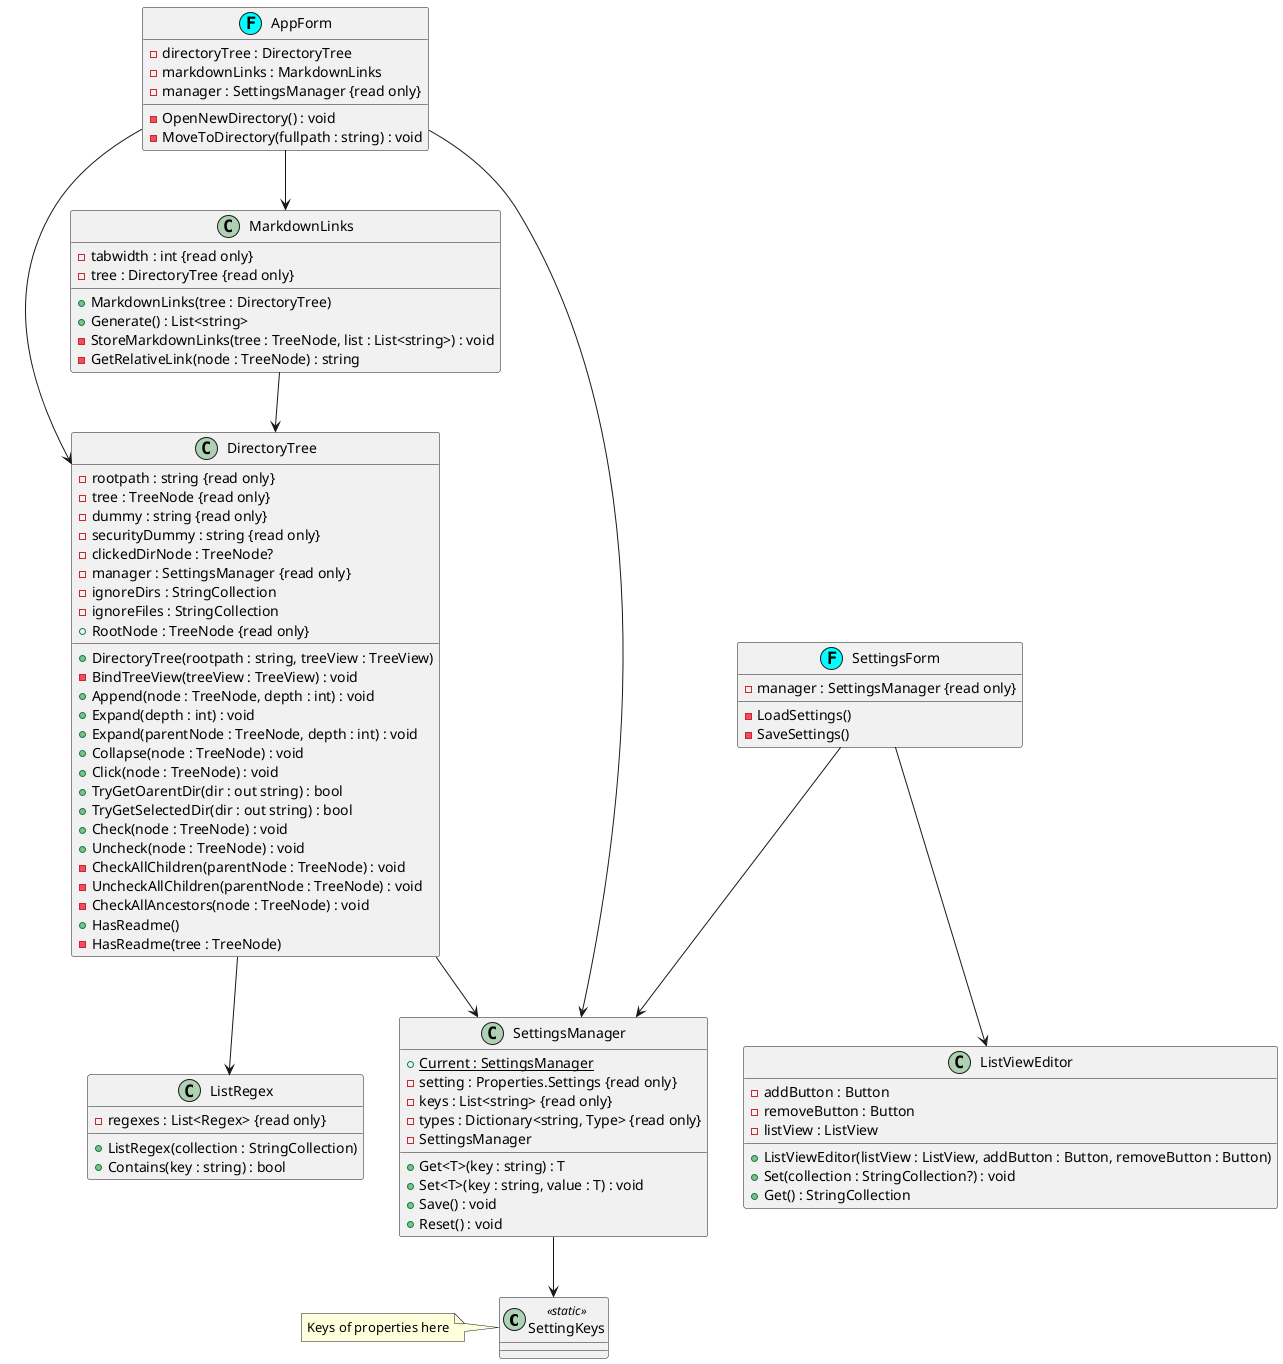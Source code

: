 @startuml ClassDiagram
class SettingKeys <<static>>
{
}
note left of SettingKeys
    Keys of properties here
end note

SettingsManager --> SettingKeys
class SettingsManager
{
'{static} - instance : SettingsManager
{static} + Current : SettingsManager
' + this[key : string] : object as PropertyIndexer
- setting : Properties.Settings {read only}
- keys : List<string> {read only}
- types : Dictionary<string, Type> {read only}
- SettingsManager
+ Get<T>(key : string) : T
+ Set<T>(key : string, value : T) : void
+ Save() : void
+ Reset() : void
}
' note left of SettingsManager::PropertyIndexer
'     Indexer of property
' end note

' AppForm -up-|> Form
' SettingsForm -up-|> Form
' class Form << (F, #00ffff) >>
' {
'     '
' }

AppForm --> DirectoryTree
AppForm --> MarkdownLinks
AppForm --> SettingsManager
class AppForm << (F, #00ffff) >>
{
    - directoryTree : DirectoryTree
    - markdownLinks : MarkdownLinks
    - manager : SettingsManager {read only}
    '
    - OpenNewDirectory() : void
    - MoveToDirectory(fullpath : string) : void

}

SettingsForm --> SettingsManager
SettingsForm --> ListViewEditor
class SettingsForm << (F, #00ffff) >>
{
    - manager : SettingsManager {read only}
    '
    - LoadSettings()
    - SaveSettings()
}

DirectoryTree --> SettingsManager
DirectoryTree --> ListRegex
class DirectoryTree
{
    - rootpath : string {read only}
    - tree : TreeNode {read only}
    - dummy : string {read only}
    - securityDummy : string {read only}
    - clickedDirNode : TreeNode?
    '
    - manager : SettingsManager {read only}
    '
    - ignoreDirs : StringCollection
    - ignoreFiles : StringCollection
    '
    + RootNode : TreeNode {read only}
    '
    + DirectoryTree(rootpath : string, treeView : TreeView)
    - BindTreeView(treeView : TreeView) : void
    + Append(node : TreeNode, depth : int) : void
    + Expand(depth : int) : void
    + Expand(parentNode : TreeNode, depth : int) : void
    + Collapse(node : TreeNode) : void
    + Click(node : TreeNode) : void
    + TryGetOarentDir(dir : out string) : bool
    + TryGetSelectedDir(dir : out string) : bool
    + Check(node : TreeNode) : void
    + Uncheck(node : TreeNode) : void
    - CheckAllChildren(parentNode : TreeNode) : void
    - UncheckAllChildren(parentNode : TreeNode) : void
    - CheckAllAncestors(node : TreeNode) : void
    + HasReadme()
    - HasReadme(tree : TreeNode)
}

MarkdownLinks --> DirectoryTree
class MarkdownLinks
{
    - tabwidth : int {read only}
    - tree : DirectoryTree {read only}

    + MarkdownLinks(tree : DirectoryTree)
    + Generate() : List<string>
    - StoreMarkdownLinks(tree : TreeNode, list : List<string>) : void
    - GetRelativeLink(node : TreeNode) : string
}


class ListViewEditor
{
    - addButton : Button
    - removeButton : Button
    - listView : ListView
    '
    + ListViewEditor(listView : ListView, addButton : Button, removeButton : Button)
    + Set(collection : StringCollection?) : void
    + Get() : StringCollection
}


class ListRegex
{
    - regexes : List<Regex> {read only}

    + ListRegex(collection : StringCollection)
    + Contains(key : string) : bool
}

@enduml

' @startuml AB
' Alice -> Bob
' @enduml